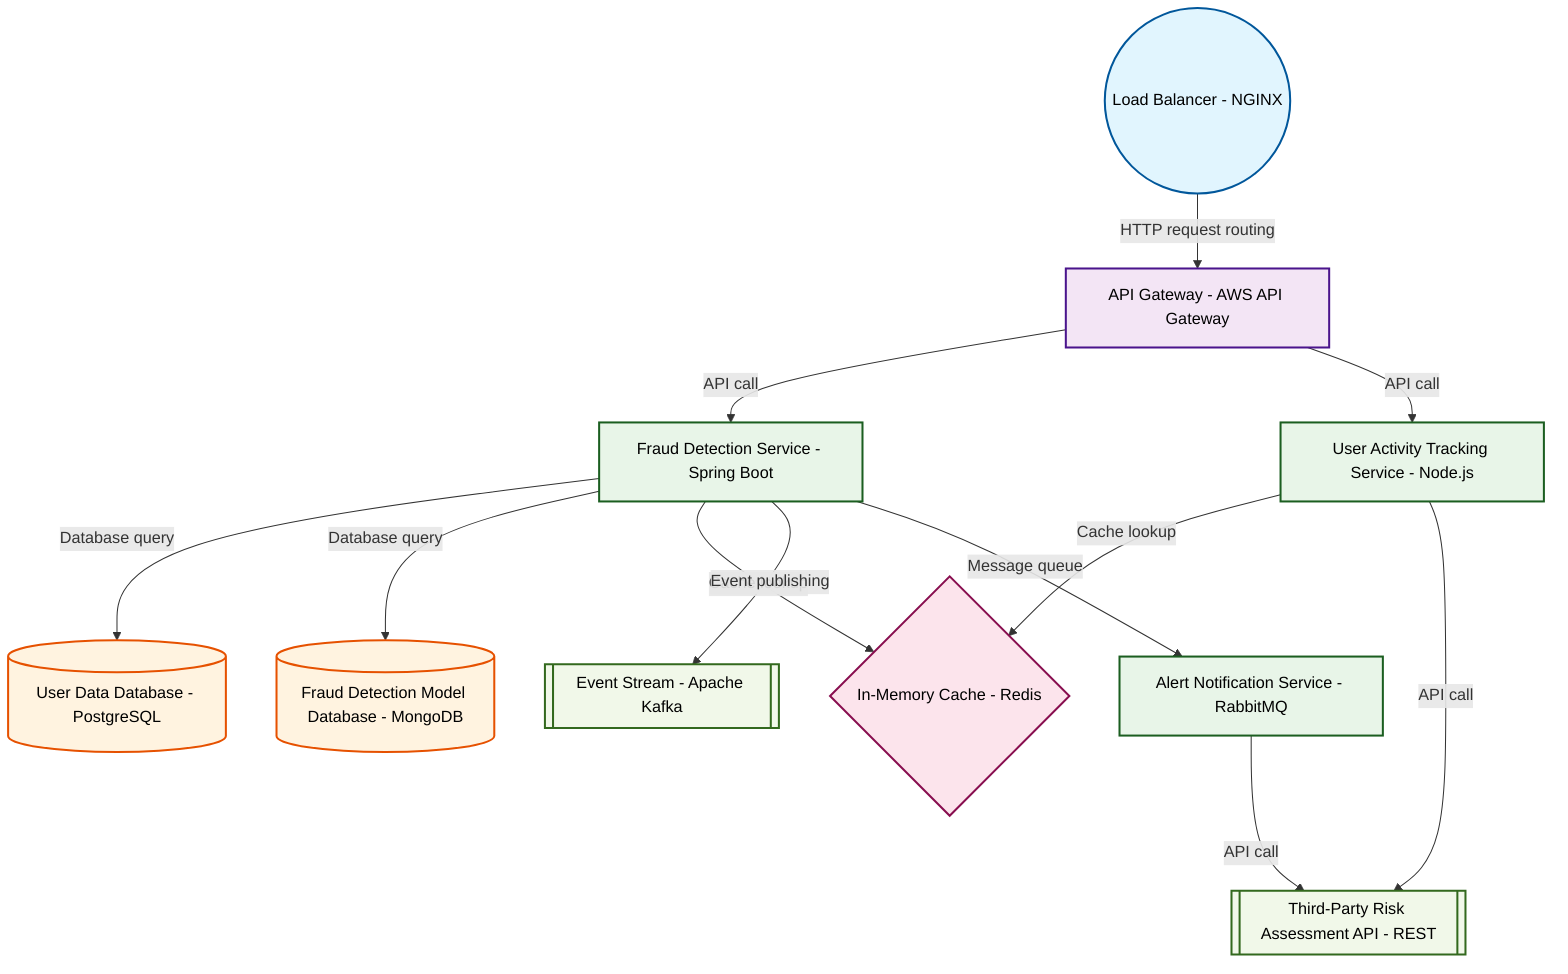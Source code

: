 graph TB

    %% Professional Software Architecture Styling
    classDef userInterface fill:#e1f5fe,stroke:#01579b,stroke-width:2px,color:#000
    classDef apiLayer fill:#f3e5f5,stroke:#4a148c,stroke-width:2px,color:#000
    classDef service fill:#e8f5e8,stroke:#1b5e20,stroke-width:2px,color:#000
    classDef database fill:#fff3e0,stroke:#e65100,stroke-width:2px,color:#000
    classDef cache fill:#fce4ec,stroke:#880e4f,stroke-width:2px,color:#000
    classDef external fill:#f1f8e9,stroke:#33691e,stroke-width:2px,color:#000

    lb1((Load Balancer - NGINX))
    api1[API Gateway - AWS API Gateway]
    service1[Fraud Detection Service - Spring Boot]
    service2[User Activity Tracking Service - Node.js]
    service3[Alert Notification Service - RabbitMQ]
    db1[(User Data Database - PostgreSQL)]
    db2[(Fraud Detection Model Database - MongoDB)]
    cache1{In-Memory Cache - Redis}
    stream1[[Event Stream - Apache Kafka]]
    external1[[Third-Party Risk Assessment API - REST]]

    lb1 -->|HTTP request routing| api1
    api1 -->|API call| service1
    api1 -->|API call| service2
    service1 -->|Database query| db1
    service1 -->|Database query| db2
    service1 -->|Cache lookup| cache1
    service1 -->|Event publishing| stream1
    service2 -->|Cache lookup| cache1
    service2 -->|API call| external1
    service1 -->|Message queue| service3
    service3 -->|API call| external1

    class lb1 userInterface
    class api1 apiLayer
    class service1 service
    class service2 service
    class service3 service
    class db1 database
    class db2 database
    class cache1 cache
    class stream1 external
    class external1 external